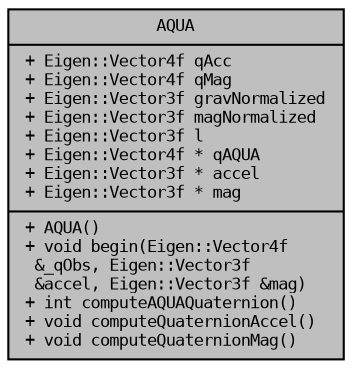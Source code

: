 digraph "AQUA"
{
 // LATEX_PDF_SIZE
  bgcolor="transparent";
  edge [fontname="DejaVuSansMono",fontsize="8",labelfontname="DejaVuSansMono",labelfontsize="8"];
  node [fontname="DejaVuSansMono",fontsize="8",shape=record];
  Node1 [label="{AQUA\n|+ Eigen::Vector4f qAcc\l+ Eigen::Vector4f qMag\l+ Eigen::Vector3f gravNormalized\l+ Eigen::Vector3f magNormalized\l+ Eigen::Vector3f l\l+ Eigen::Vector4f * qAQUA\l+ Eigen::Vector3f * accel\l+ Eigen::Vector3f * mag\l|+  AQUA()\l+ void begin(Eigen::Vector4f\l &_qObs, Eigen::Vector3f\l &accel, Eigen::Vector3f &mag)\l+ int computeAQUAQuaternion()\l+ void computeQuaternionAccel()\l+ void computeQuaternionMag()\l}",height=0.2,width=0.4,color="black", fillcolor="grey75", style="filled", fontcolor="black",tooltip=" "];
}
